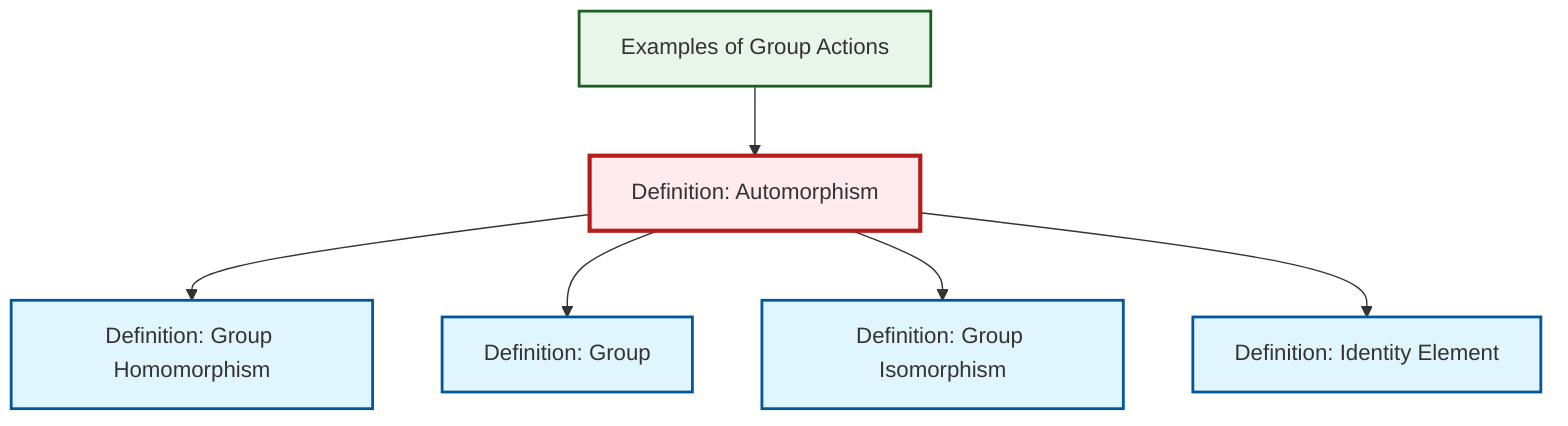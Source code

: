 graph TD
    classDef definition fill:#e1f5fe,stroke:#01579b,stroke-width:2px
    classDef theorem fill:#f3e5f5,stroke:#4a148c,stroke-width:2px
    classDef axiom fill:#fff3e0,stroke:#e65100,stroke-width:2px
    classDef example fill:#e8f5e9,stroke:#1b5e20,stroke-width:2px
    classDef current fill:#ffebee,stroke:#b71c1c,stroke-width:3px
    def-isomorphism["Definition: Group Isomorphism"]:::definition
    ex-group-action-examples["Examples of Group Actions"]:::example
    def-identity-element["Definition: Identity Element"]:::definition
    def-group["Definition: Group"]:::definition
    def-automorphism["Definition: Automorphism"]:::definition
    def-homomorphism["Definition: Group Homomorphism"]:::definition
    def-automorphism --> def-homomorphism
    def-automorphism --> def-group
    ex-group-action-examples --> def-automorphism
    def-automorphism --> def-isomorphism
    def-automorphism --> def-identity-element
    class def-automorphism current